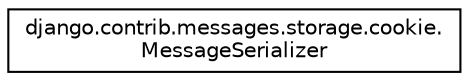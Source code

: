 digraph "Graphical Class Hierarchy"
{
 // LATEX_PDF_SIZE
  edge [fontname="Helvetica",fontsize="10",labelfontname="Helvetica",labelfontsize="10"];
  node [fontname="Helvetica",fontsize="10",shape=record];
  rankdir="LR";
  Node0 [label="django.contrib.messages.storage.cookie.\lMessageSerializer",height=0.2,width=0.4,color="black", fillcolor="white", style="filled",URL="$d6/d77/classdjango_1_1contrib_1_1messages_1_1storage_1_1cookie_1_1_message_serializer.html",tooltip=" "];
}
